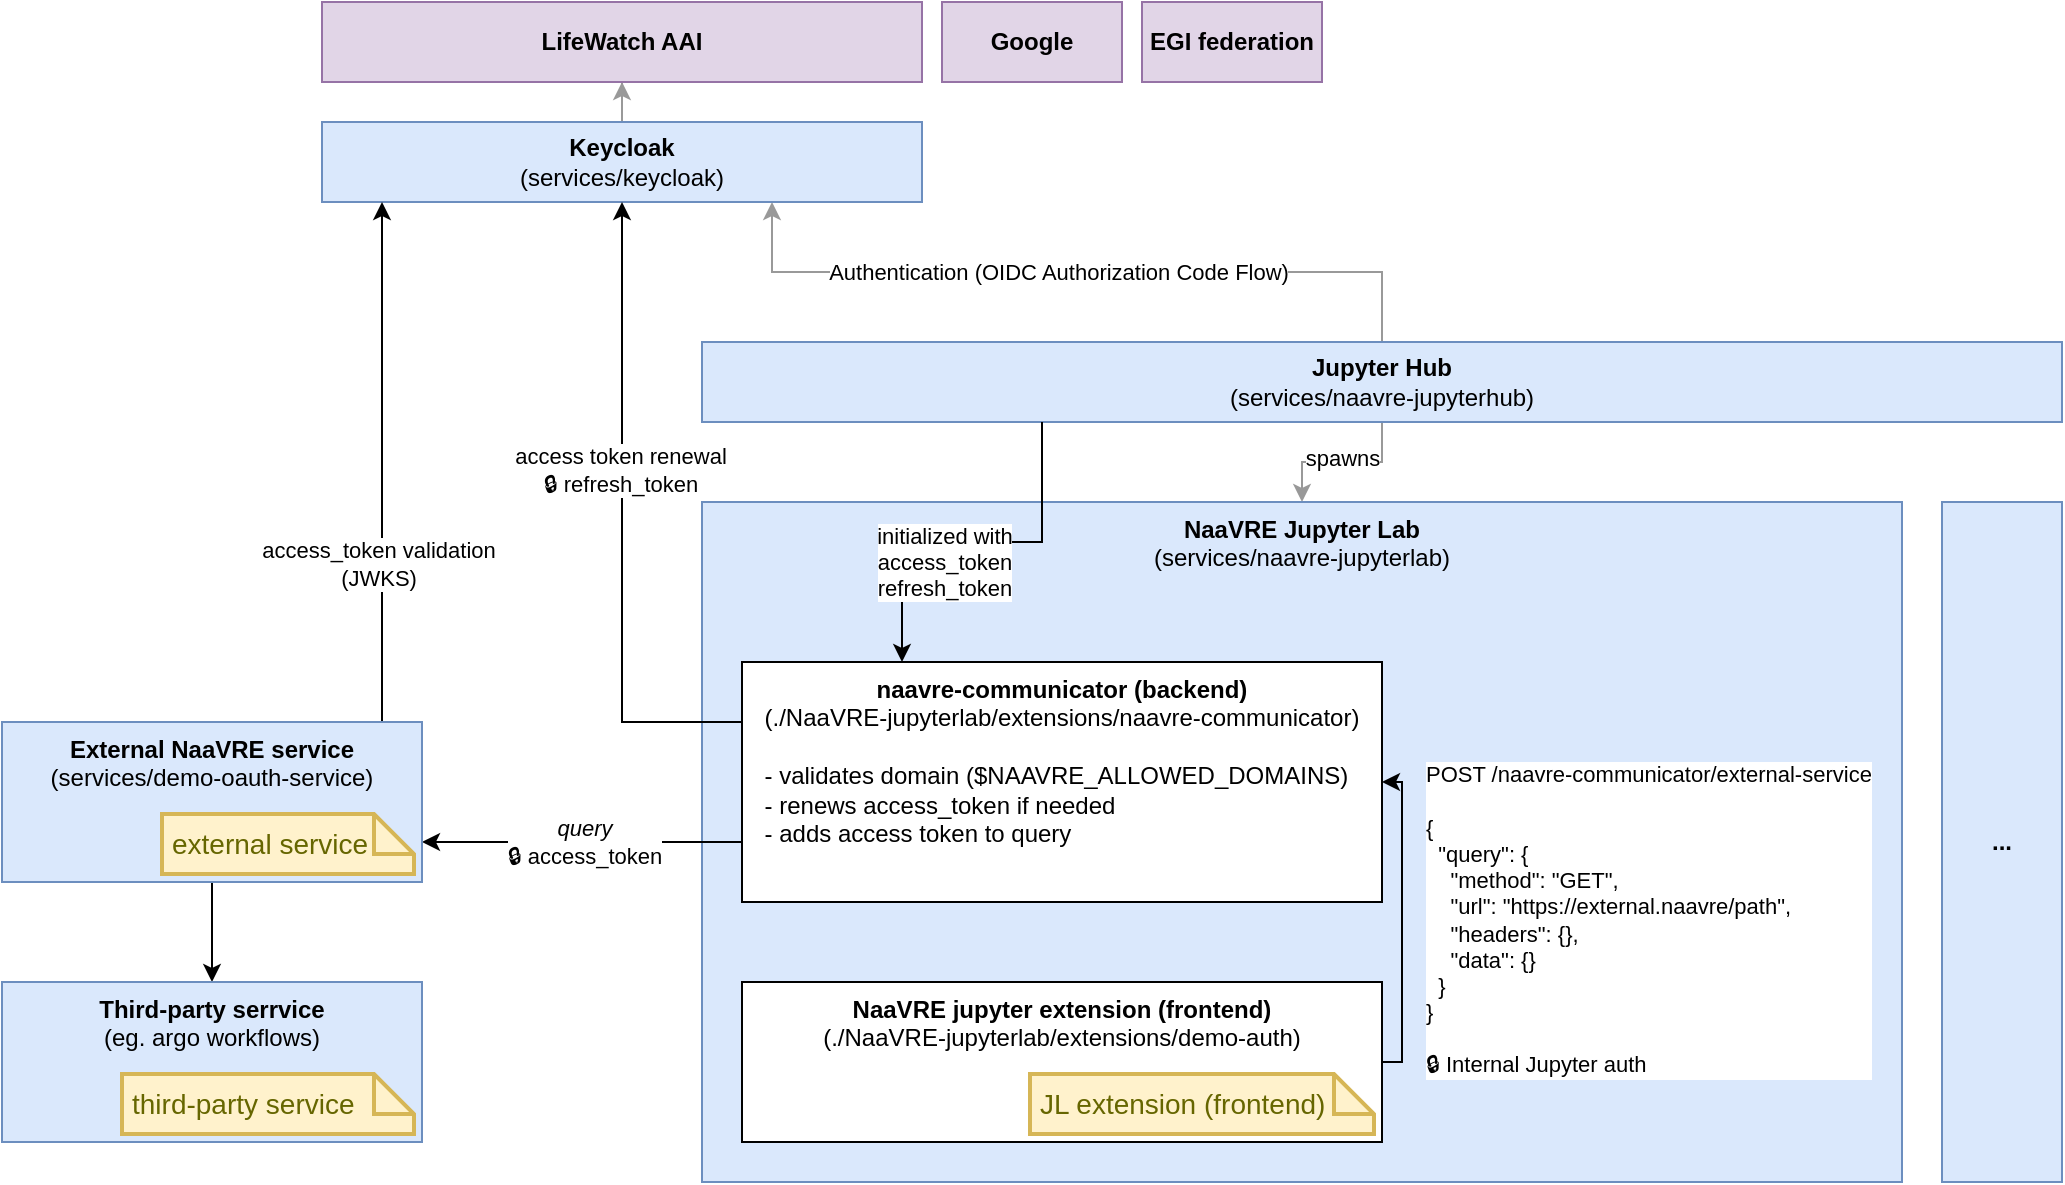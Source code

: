 <mxfile version="24.7.5">
  <diagram name="Page-1" id="m8m3ZyoXTAU3OBZdbSL7">
    <mxGraphModel dx="2257" dy="843" grid="1" gridSize="10" guides="1" tooltips="1" connect="1" arrows="1" fold="1" page="1" pageScale="1" pageWidth="827" pageHeight="1169" math="0" shadow="0">
      <root>
        <mxCell id="0" />
        <mxCell id="1" parent="0" />
        <mxCell id="VEvJbcezbuQvwwDcVX_y-5" style="edgeStyle=orthogonalEdgeStyle;rounded=0;orthogonalLoop=1;jettySize=auto;html=1;exitX=0.5;exitY=0;exitDx=0;exitDy=0;entryX=0.75;entryY=1;entryDx=0;entryDy=0;strokeColor=#999999;" parent="1" source="VEvJbcezbuQvwwDcVX_y-2" target="VEvJbcezbuQvwwDcVX_y-4" edge="1">
          <mxGeometry relative="1" as="geometry" />
        </mxCell>
        <mxCell id="VEvJbcezbuQvwwDcVX_y-6" value="Authentication (OIDC Authorization Code Flow)" style="edgeLabel;html=1;align=center;verticalAlign=middle;resizable=0;points=[];" parent="VEvJbcezbuQvwwDcVX_y-5" vertex="1" connectable="0">
          <mxGeometry x="0.05" relative="1" as="geometry">
            <mxPoint as="offset" />
          </mxGeometry>
        </mxCell>
        <mxCell id="VEvJbcezbuQvwwDcVX_y-16" style="edgeStyle=orthogonalEdgeStyle;rounded=0;orthogonalLoop=1;jettySize=auto;html=1;exitX=0.5;exitY=1;exitDx=0;exitDy=0;entryX=0.5;entryY=0;entryDx=0;entryDy=0;strokeColor=#999999;" parent="1" source="VEvJbcezbuQvwwDcVX_y-2" target="VEvJbcezbuQvwwDcVX_y-3" edge="1">
          <mxGeometry relative="1" as="geometry" />
        </mxCell>
        <mxCell id="VEvJbcezbuQvwwDcVX_y-17" value="spawns" style="edgeLabel;html=1;align=center;verticalAlign=middle;resizable=0;points=[];" parent="VEvJbcezbuQvwwDcVX_y-16" vertex="1" connectable="0">
          <mxGeometry x="0.013" y="-2" relative="1" as="geometry">
            <mxPoint as="offset" />
          </mxGeometry>
        </mxCell>
        <mxCell id="VEvJbcezbuQvwwDcVX_y-2" value="Jupyter Hub&lt;div&gt;&lt;span style=&quot;font-weight: normal;&quot;&gt;(services/naavre-jupyterhub)&lt;/span&gt;&lt;/div&gt;" style="whiteSpace=wrap;html=1;align=center;verticalAlign=middle;fontStyle=1;fillColor=#dae8fc;strokeColor=#6c8ebf;" parent="1" vertex="1">
          <mxGeometry x="40" y="200" width="680" height="40" as="geometry" />
        </mxCell>
        <mxCell id="VEvJbcezbuQvwwDcVX_y-3" value="&lt;b&gt;NaaVRE Jupyter Lab&lt;/b&gt;&lt;div&gt;(services/naavre-jupyterlab)&lt;/div&gt;" style="whiteSpace=wrap;html=1;align=center;verticalAlign=top;fillColor=#dae8fc;strokeColor=#6c8ebf;" parent="1" vertex="1">
          <mxGeometry x="40" y="280" width="600" height="340" as="geometry" />
        </mxCell>
        <mxCell id="VEvJbcezbuQvwwDcVX_y-114" value="" style="edgeStyle=orthogonalEdgeStyle;rounded=0;orthogonalLoop=1;jettySize=auto;html=1;strokeColor=#999999;" parent="1" source="VEvJbcezbuQvwwDcVX_y-4" target="VEvJbcezbuQvwwDcVX_y-113" edge="1">
          <mxGeometry relative="1" as="geometry" />
        </mxCell>
        <mxCell id="VEvJbcezbuQvwwDcVX_y-4" value="&lt;b&gt;Keycloak&lt;/b&gt;&lt;div&gt;(&lt;span style=&quot;background-color: initial;&quot;&gt;services/keycloak)&lt;/span&gt;&lt;/div&gt;" style="whiteSpace=wrap;html=1;align=center;verticalAlign=middle;fillColor=#dae8fc;strokeColor=#6c8ebf;" parent="1" vertex="1">
          <mxGeometry x="-150" y="90" width="300" height="40" as="geometry" />
        </mxCell>
        <mxCell id="lBghHmk0wAgTuMnPaWjG-2" style="edgeStyle=orthogonalEdgeStyle;rounded=0;orthogonalLoop=1;jettySize=auto;html=1;exitX=0;exitY=0.75;exitDx=0;exitDy=0;entryX=1;entryY=0.75;entryDx=0;entryDy=0;" parent="1" source="VEvJbcezbuQvwwDcVX_y-18" target="VEvJbcezbuQvwwDcVX_y-50" edge="1">
          <mxGeometry relative="1" as="geometry" />
        </mxCell>
        <mxCell id="lBghHmk0wAgTuMnPaWjG-6" value="&lt;div&gt;&lt;i&gt;query&lt;/i&gt;&lt;/div&gt;🔒 access_token" style="edgeLabel;html=1;align=center;verticalAlign=middle;resizable=0;points=[];" parent="lBghHmk0wAgTuMnPaWjG-2" vertex="1" connectable="0">
          <mxGeometry x="0.069" y="2" relative="1" as="geometry">
            <mxPoint x="6" y="-2" as="offset" />
          </mxGeometry>
        </mxCell>
        <mxCell id="lBghHmk0wAgTuMnPaWjG-3" style="edgeStyle=orthogonalEdgeStyle;rounded=0;orthogonalLoop=1;jettySize=auto;html=1;exitX=0;exitY=0.25;exitDx=0;exitDy=0;entryX=0.5;entryY=1;entryDx=0;entryDy=0;" parent="1" source="VEvJbcezbuQvwwDcVX_y-18" target="VEvJbcezbuQvwwDcVX_y-4" edge="1">
          <mxGeometry relative="1" as="geometry" />
        </mxCell>
        <mxCell id="lBghHmk0wAgTuMnPaWjG-7" value="access token renewal&lt;div&gt;🔒 refresh_token&lt;br&gt;&lt;/div&gt;" style="edgeLabel;html=1;align=center;verticalAlign=middle;resizable=0;points=[];" parent="lBghHmk0wAgTuMnPaWjG-3" vertex="1" connectable="0">
          <mxGeometry x="0.161" y="1" relative="1" as="geometry">
            <mxPoint as="offset" />
          </mxGeometry>
        </mxCell>
        <mxCell id="VEvJbcezbuQvwwDcVX_y-18" value="&lt;b&gt;naavre-communicator (backend)&lt;/b&gt;&lt;div&gt;(./NaaVRE-jupyterlab/extensions/naavre-communicator)&lt;/div&gt;&lt;div&gt;&lt;br&gt;&lt;/div&gt;&lt;div style=&quot;text-align: left;&quot;&gt;- validates domain ($NAAVRE_ALLOWED_DOMAINS)&lt;/div&gt;&lt;div style=&quot;text-align: left;&quot;&gt;- renews access_token if needed&lt;/div&gt;&lt;div style=&quot;text-align: left;&quot;&gt;- adds access token to query&lt;/div&gt;" style="whiteSpace=wrap;html=1;verticalAlign=top;" parent="1" vertex="1">
          <mxGeometry x="60" y="360" width="320" height="120" as="geometry" />
        </mxCell>
        <mxCell id="lBghHmk0wAgTuMnPaWjG-1" style="edgeStyle=orthogonalEdgeStyle;rounded=0;orthogonalLoop=1;jettySize=auto;html=1;exitX=1;exitY=0.5;exitDx=0;exitDy=0;entryX=1;entryY=0.5;entryDx=0;entryDy=0;" parent="1" source="VEvJbcezbuQvwwDcVX_y-25" target="VEvJbcezbuQvwwDcVX_y-18" edge="1">
          <mxGeometry relative="1" as="geometry">
            <Array as="points">
              <mxPoint x="390" y="560" />
              <mxPoint x="390" y="420" />
            </Array>
          </mxGeometry>
        </mxCell>
        <mxCell id="lBghHmk0wAgTuMnPaWjG-4" value="&lt;div&gt;POST /naavre-communicator/external-service&lt;/div&gt;&lt;div&gt;&lt;div&gt;&lt;br&gt;&lt;/div&gt;&lt;div&gt;{&lt;/div&gt;&lt;div&gt;&amp;nbsp; &quot;query&quot;: {&lt;/div&gt;&lt;div&gt;&amp;nbsp; &amp;nbsp; &quot;method&quot;: &quot;GET&quot;,&lt;/div&gt;&lt;div&gt;&amp;nbsp; &amp;nbsp; &quot;url&quot;: &quot;https://external.naavre/path&quot;,&lt;/div&gt;&lt;div&gt;&amp;nbsp; &amp;nbsp; &quot;headers&quot;: {},&lt;/div&gt;&lt;div&gt;&amp;nbsp; &amp;nbsp; &quot;data&quot;: {}&lt;/div&gt;&lt;div&gt;&amp;nbsp; }&lt;/div&gt;&lt;div&gt;}&lt;/div&gt;&lt;/div&gt;&lt;div&gt;&lt;br&gt;&lt;/div&gt;🔒&amp;nbsp;Internal Jupyter auth" style="edgeLabel;html=1;align=left;verticalAlign=middle;resizable=0;points=[];" parent="lBghHmk0wAgTuMnPaWjG-1" vertex="1" connectable="0">
          <mxGeometry x="-0.157" relative="1" as="geometry">
            <mxPoint x="10" y="-14" as="offset" />
          </mxGeometry>
        </mxCell>
        <mxCell id="VEvJbcezbuQvwwDcVX_y-25" value="&lt;b&gt;NaaVRE jupyter extension (frontend)&lt;/b&gt;&lt;div&gt;(&lt;span style=&quot;background-color: initial;&quot;&gt;./NaaVRE-jupyterlab/extensions/demo-auth)&lt;/span&gt;&lt;/div&gt;" style="whiteSpace=wrap;html=1;verticalAlign=top;labelBackgroundColor=none;labelBorderColor=none;textShadow=0;" parent="1" vertex="1">
          <mxGeometry x="60" y="520" width="320" height="80" as="geometry" />
        </mxCell>
        <mxCell id="lBghHmk0wAgTuMnPaWjG-10" style="edgeStyle=orthogonalEdgeStyle;rounded=0;orthogonalLoop=1;jettySize=auto;html=1;exitX=1;exitY=0.25;exitDx=0;exitDy=0;" parent="1" source="VEvJbcezbuQvwwDcVX_y-50" edge="1">
          <mxGeometry relative="1" as="geometry">
            <mxPoint x="-120" y="130" as="targetPoint" />
            <Array as="points">
              <mxPoint x="-120" y="420" />
              <mxPoint x="-120" y="130" />
            </Array>
          </mxGeometry>
        </mxCell>
        <mxCell id="lBghHmk0wAgTuMnPaWjG-11" value="access_token validation&lt;div&gt;(JWKS)&lt;/div&gt;" style="edgeLabel;html=1;align=center;verticalAlign=middle;resizable=0;points=[];" parent="lBghHmk0wAgTuMnPaWjG-10" vertex="1" connectable="0">
          <mxGeometry x="-0.022" y="2" relative="1" as="geometry">
            <mxPoint y="17" as="offset" />
          </mxGeometry>
        </mxCell>
        <mxCell id="eqK7lNB05tXLMrj4xaNU-7" style="edgeStyle=orthogonalEdgeStyle;rounded=0;orthogonalLoop=1;jettySize=auto;html=1;exitX=0.5;exitY=1;exitDx=0;exitDy=0;entryX=0.5;entryY=0;entryDx=0;entryDy=0;" edge="1" parent="1" source="VEvJbcezbuQvwwDcVX_y-50" target="eqK7lNB05tXLMrj4xaNU-5">
          <mxGeometry relative="1" as="geometry" />
        </mxCell>
        <mxCell id="VEvJbcezbuQvwwDcVX_y-50" value="&lt;b&gt;External NaaVRE service&lt;/b&gt;&lt;div&gt;(services/demo-oauth-service)&lt;/div&gt;" style="whiteSpace=wrap;html=1;align=center;verticalAlign=top;fillColor=#dae8fc;strokeColor=#6c8ebf;" parent="1" vertex="1">
          <mxGeometry x="-310" y="390" width="210" height="80" as="geometry" />
        </mxCell>
        <mxCell id="VEvJbcezbuQvwwDcVX_y-113" value="&lt;b&gt;LifeWatch AAI&lt;br&gt;&lt;/b&gt;" style="whiteSpace=wrap;html=1;align=center;verticalAlign=middle;fillColor=#e1d5e7;strokeColor=#9673a6;gradientDirection=east;" parent="1" vertex="1">
          <mxGeometry x="-150" y="30" width="300" height="40" as="geometry" />
        </mxCell>
        <mxCell id="VEvJbcezbuQvwwDcVX_y-115" value="&lt;b&gt;Google&lt;br&gt;&lt;/b&gt;" style="whiteSpace=wrap;html=1;align=center;verticalAlign=middle;fillColor=#e1d5e7;strokeColor=#9673a6;gradientDirection=east;" parent="1" vertex="1">
          <mxGeometry x="160" y="30" width="90" height="40" as="geometry" />
        </mxCell>
        <mxCell id="VEvJbcezbuQvwwDcVX_y-116" value="&lt;b&gt;EGI federation&lt;br&gt;&lt;/b&gt;" style="whiteSpace=wrap;html=1;align=center;verticalAlign=middle;fillColor=#e1d5e7;strokeColor=#9673a6;gradientDirection=east;" parent="1" vertex="1">
          <mxGeometry x="260" y="30" width="90" height="40" as="geometry" />
        </mxCell>
        <mxCell id="VEvJbcezbuQvwwDcVX_y-131" value="&lt;b&gt;...&lt;/b&gt;" style="whiteSpace=wrap;html=1;align=center;verticalAlign=middle;fillColor=#dae8fc;strokeColor=#6c8ebf;" parent="1" vertex="1">
          <mxGeometry x="660" y="280" width="60" height="340" as="geometry" />
        </mxCell>
        <mxCell id="lBghHmk0wAgTuMnPaWjG-8" style="edgeStyle=orthogonalEdgeStyle;rounded=0;orthogonalLoop=1;jettySize=auto;html=1;exitX=0.25;exitY=1;exitDx=0;exitDy=0;entryX=0.25;entryY=0;entryDx=0;entryDy=0;" parent="1" source="VEvJbcezbuQvwwDcVX_y-2" target="VEvJbcezbuQvwwDcVX_y-18" edge="1">
          <mxGeometry relative="1" as="geometry" />
        </mxCell>
        <mxCell id="lBghHmk0wAgTuMnPaWjG-9" value="&lt;div&gt;initialized with&lt;/div&gt;access_token&lt;div&gt;refresh_token&lt;/div&gt;" style="edgeLabel;html=1;align=center;verticalAlign=middle;resizable=0;points=[];" parent="lBghHmk0wAgTuMnPaWjG-8" vertex="1" connectable="0">
          <mxGeometry x="0.165" y="5" relative="1" as="geometry">
            <mxPoint x="1" y="5" as="offset" />
          </mxGeometry>
        </mxCell>
        <mxCell id="eqK7lNB05tXLMrj4xaNU-1" value="JL extension (frontend)" style="shape=note;strokeWidth=2;fontSize=14;size=20;whiteSpace=wrap;html=1;fillColor=#fff2cc;strokeColor=#d6b656;fontColor=#666600;align=left;spacingLeft=3.937;" vertex="1" parent="1">
          <mxGeometry x="204" y="566" width="172" height="30" as="geometry" />
        </mxCell>
        <mxCell id="eqK7lNB05tXLMrj4xaNU-4" value="external service" style="shape=note;strokeWidth=2;fontSize=14;size=20;whiteSpace=wrap;html=1;fillColor=#fff2cc;strokeColor=#d6b656;fontColor=#666600;align=left;spacingLeft=3.937;" vertex="1" parent="1">
          <mxGeometry x="-230" y="436" width="126" height="30" as="geometry" />
        </mxCell>
        <mxCell id="eqK7lNB05tXLMrj4xaNU-5" value="&lt;b&gt;Third-party serrvice&lt;/b&gt;&lt;div&gt;(eg. argo workflows)&lt;/div&gt;" style="whiteSpace=wrap;html=1;align=center;verticalAlign=top;fillColor=#dae8fc;strokeColor=#6c8ebf;" vertex="1" parent="1">
          <mxGeometry x="-310" y="520" width="210" height="80" as="geometry" />
        </mxCell>
        <mxCell id="eqK7lNB05tXLMrj4xaNU-6" value="third-party service" style="shape=note;strokeWidth=2;fontSize=14;size=20;whiteSpace=wrap;html=1;fillColor=#fff2cc;strokeColor=#d6b656;fontColor=#666600;align=left;spacingLeft=3.937;" vertex="1" parent="1">
          <mxGeometry x="-250" y="566" width="146" height="30" as="geometry" />
        </mxCell>
      </root>
    </mxGraphModel>
  </diagram>
</mxfile>
